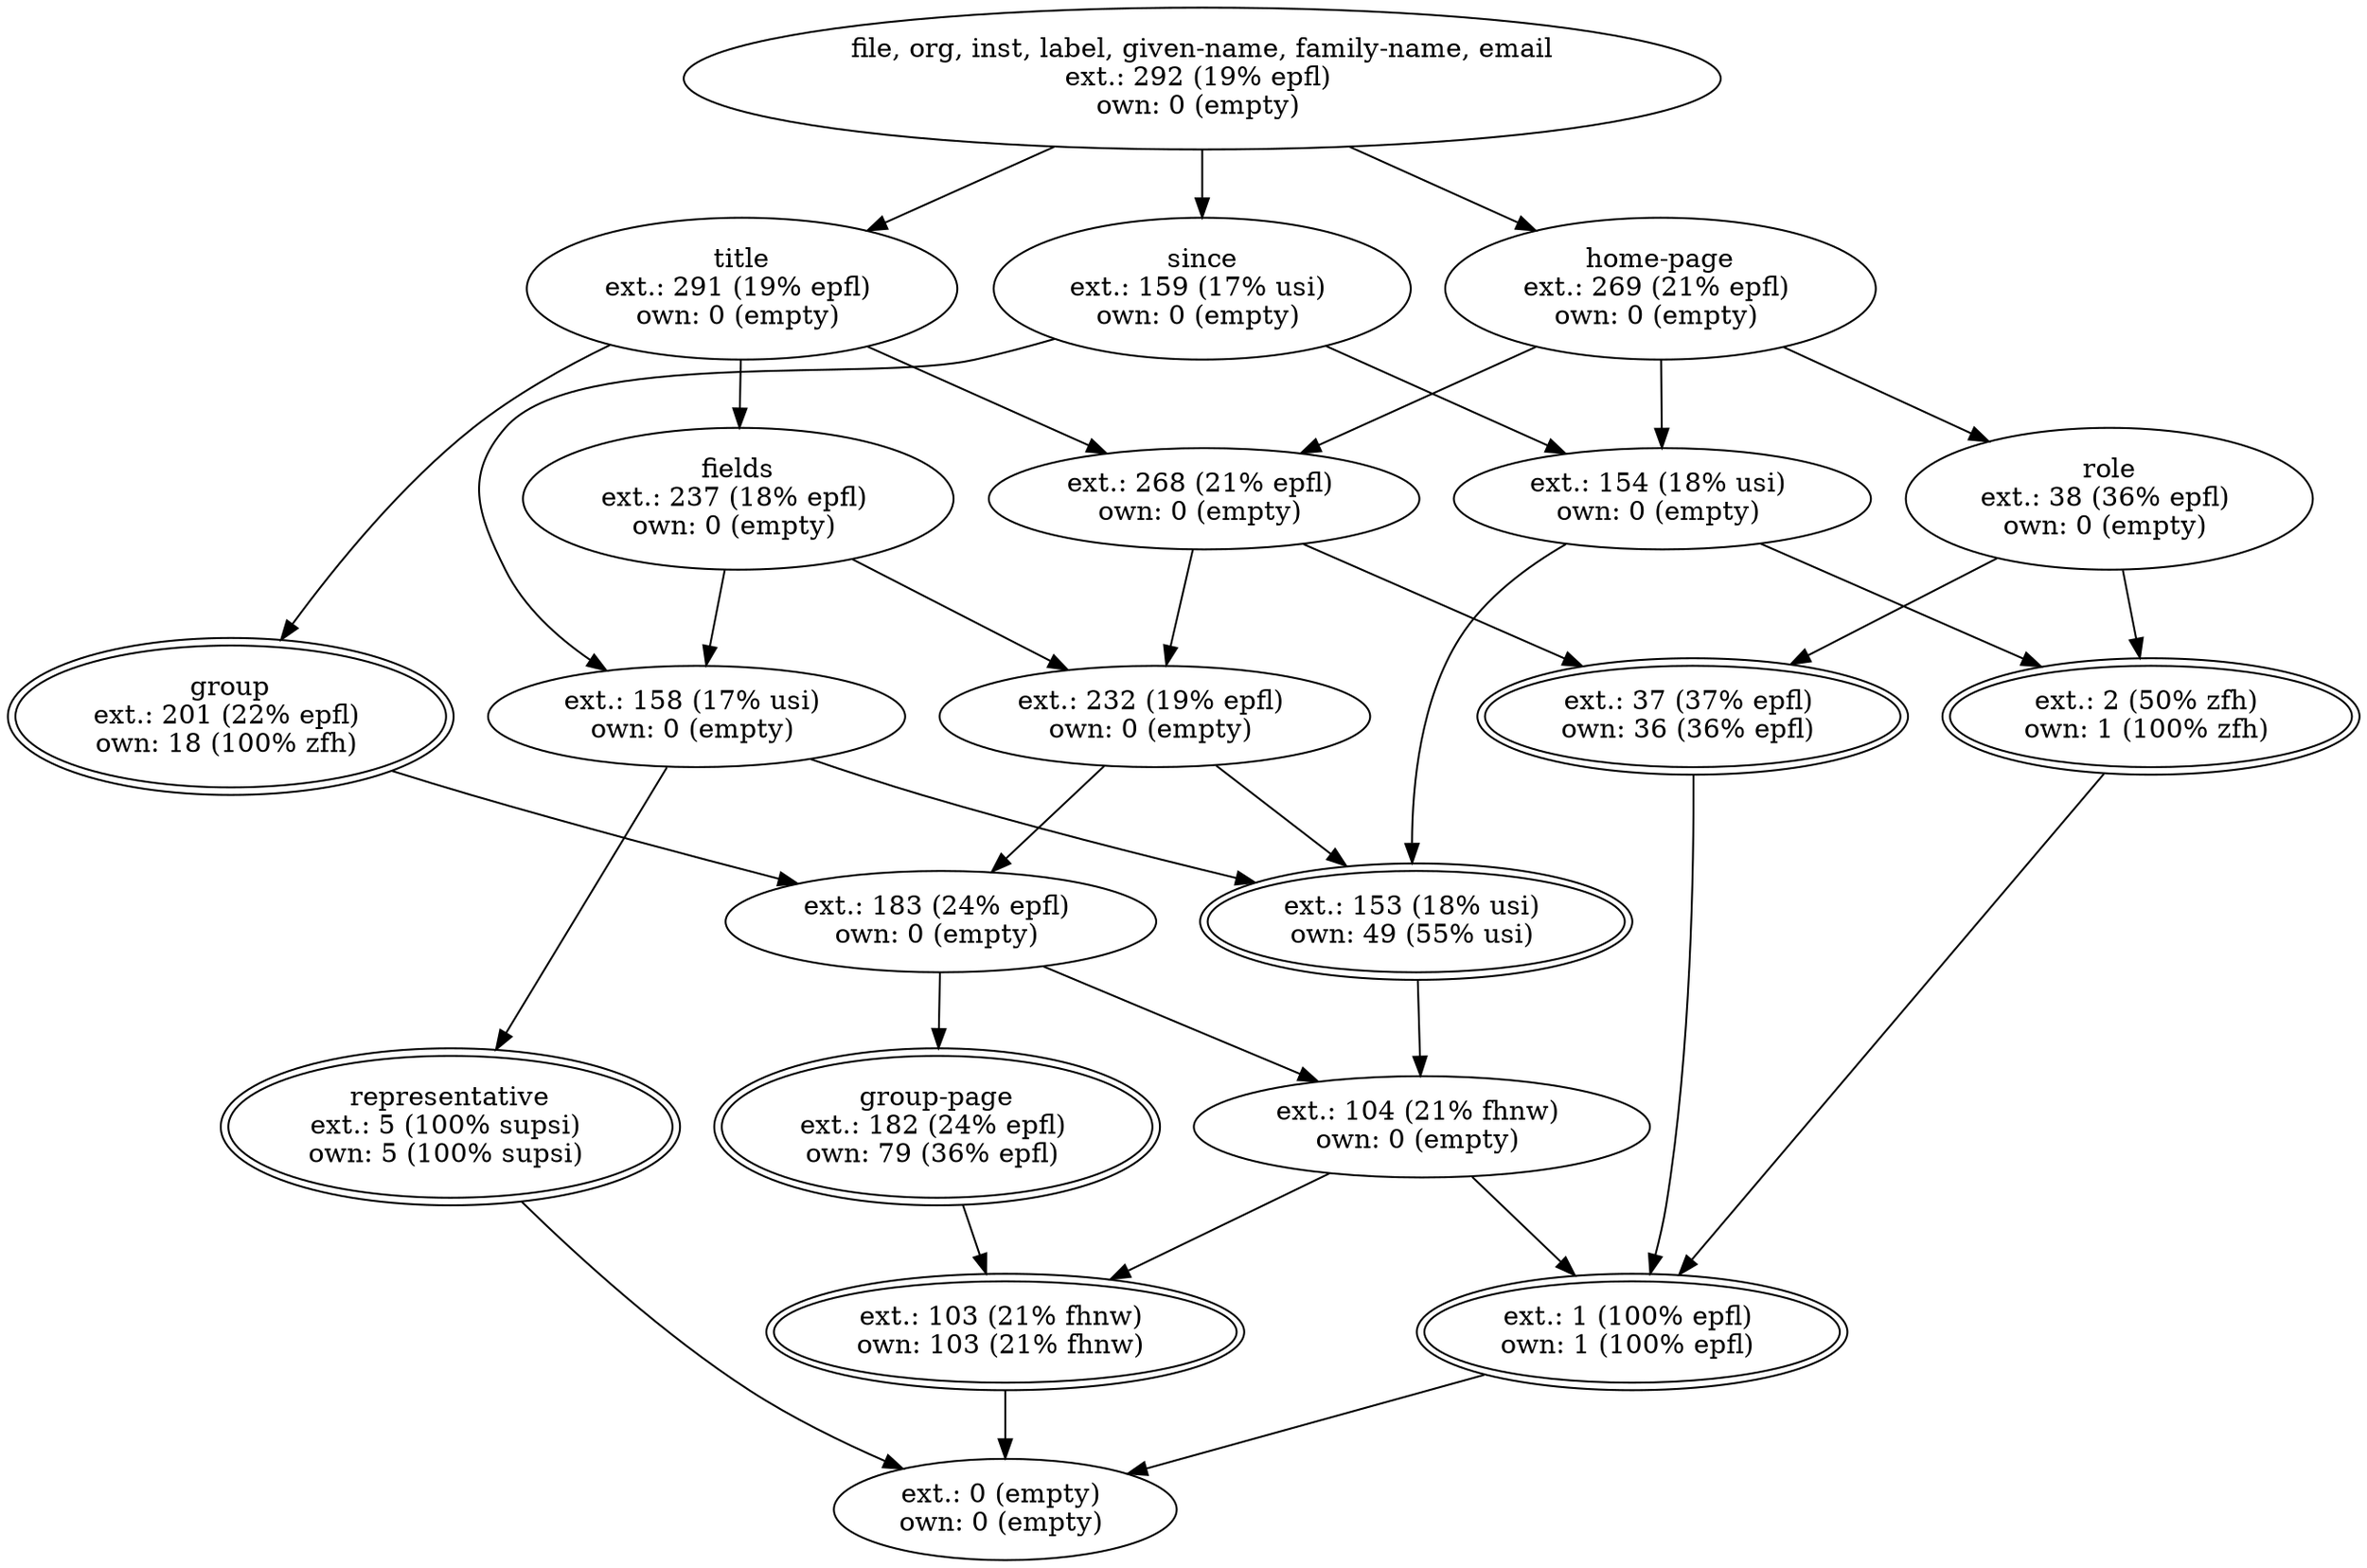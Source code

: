 digraph d{
1 [label="file, org, inst, label, given-name, family-name, email
ext.: 292 (19% epfl) 
own: 0 (empty) "]
2 [label="ext.: 103 (21% fhnw) 
own: 103 (21% fhnw) ", peripheries = 2]
3 [label="group-page
ext.: 182 (24% epfl) 
own: 79 (36% epfl) ", peripheries = 2]
4 [label="ext.: 104 (21% fhnw) 
own: 0 (empty) "]
5 [label="ext.: 183 (24% epfl) 
own: 0 (empty) "]
6 [label="ext.: 1 (100% epfl) 
own: 1 (100% epfl) ", peripheries = 2]
7 [label="ext.: 268 (21% epfl) 
own: 0 (empty) "]
8 [label="ext.: 37 (37% epfl) 
own: 36 (36% epfl) ", peripheries = 2]
9 [label="ext.: 153 (18% usi) 
own: 49 (55% usi) ", peripheries = 2]
10 [label="ext.: 232 (19% epfl) 
own: 0 (empty) "]
11 [label="ext.: 158 (17% usi) 
own: 0 (empty) "]
12 [label="fields
ext.: 237 (18% epfl) 
own: 0 (empty) "]
13 [label="title
ext.: 291 (19% epfl) 
own: 0 (empty) "]
14 [label="representative
ext.: 5 (100% supsi) 
own: 5 (100% supsi) ", peripheries = 2]
15 [label="ext.: 154 (18% usi) 
own: 0 (empty) "]
16 [label="home-page
ext.: 269 (21% epfl) 
own: 0 (empty) "]
17 [label="ext.: 2 (50% zfh) 
own: 1 (100% zfh) ", peripheries = 2]
18 [label="role
ext.: 38 (36% epfl) 
own: 0 (empty) "]
19 [label="since
ext.: 159 (17% usi) 
own: 0 (empty) "]
20 [label="group
ext.: 201 (22% epfl) 
own: 18 (100% zfh) ", peripheries = 2]
21 [label="ext.: 0 (empty) 
own: 0 (empty) "]
1->13;
1->16;
1->19;
13->7;
13->12;
13->20;
16->7;
16->15;
16->18;
19->15;
7->8;
7->10;
12->10;
12->11;
15->17;
18->8;
18->17;
10->5;
10->9;
11->9;
11->14;
5->3;
5->4;
9->4;
3->2;
4->2;
4->6;
2->21;
6->21;
19->11;
15->9;
20->5;
8->6;
17->6;
14->21;
}
